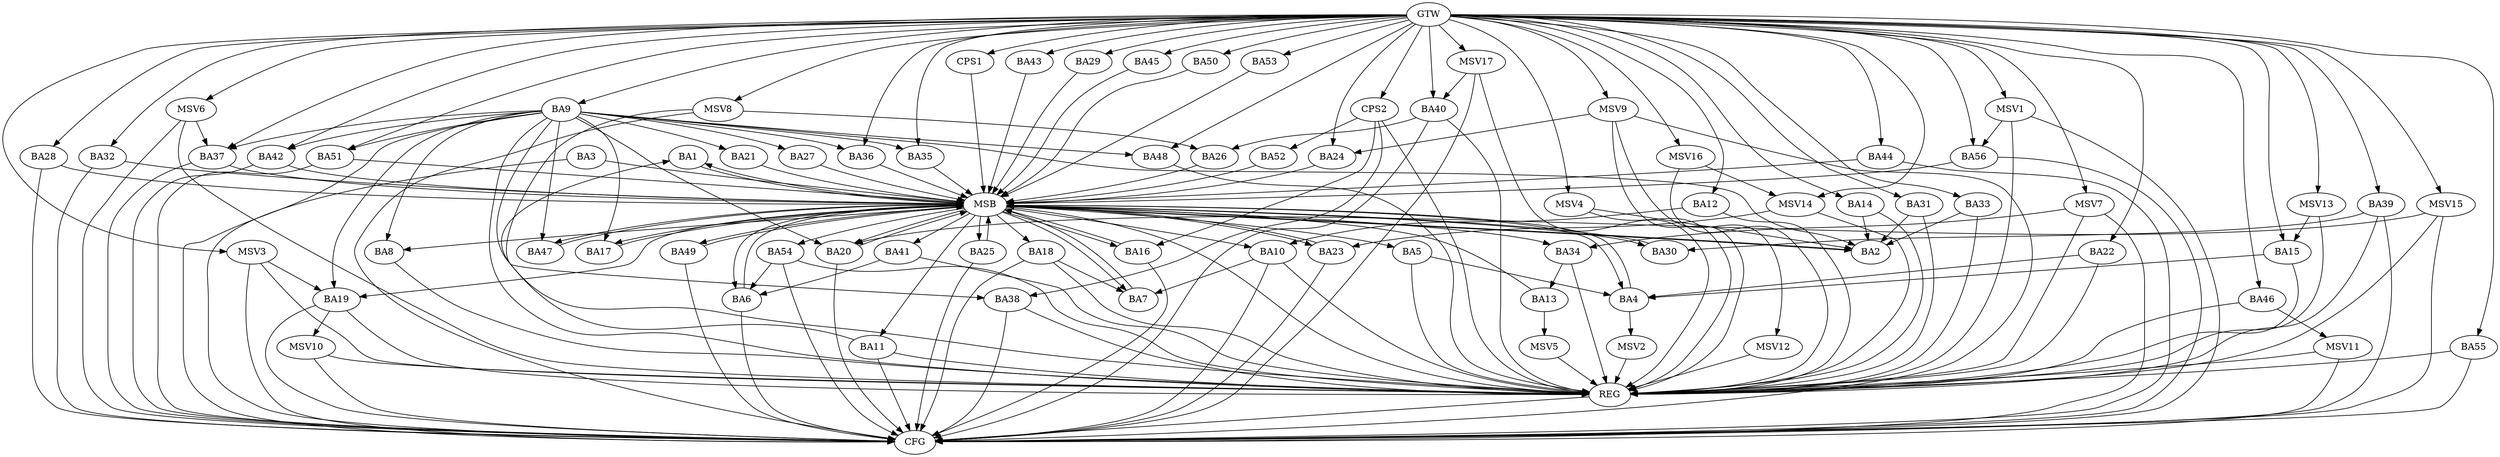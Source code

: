 strict digraph G {
  BA1 [ label="BA1" ];
  BA2 [ label="BA2" ];
  BA3 [ label="BA3" ];
  BA4 [ label="BA4" ];
  BA5 [ label="BA5" ];
  BA6 [ label="BA6" ];
  BA7 [ label="BA7" ];
  BA8 [ label="BA8" ];
  BA9 [ label="BA9" ];
  BA10 [ label="BA10" ];
  BA11 [ label="BA11" ];
  BA12 [ label="BA12" ];
  BA13 [ label="BA13" ];
  BA14 [ label="BA14" ];
  BA15 [ label="BA15" ];
  BA16 [ label="BA16" ];
  BA17 [ label="BA17" ];
  BA18 [ label="BA18" ];
  BA19 [ label="BA19" ];
  BA20 [ label="BA20" ];
  BA21 [ label="BA21" ];
  BA22 [ label="BA22" ];
  BA23 [ label="BA23" ];
  BA24 [ label="BA24" ];
  BA25 [ label="BA25" ];
  BA26 [ label="BA26" ];
  BA27 [ label="BA27" ];
  BA28 [ label="BA28" ];
  BA29 [ label="BA29" ];
  BA30 [ label="BA30" ];
  BA31 [ label="BA31" ];
  BA32 [ label="BA32" ];
  BA33 [ label="BA33" ];
  BA34 [ label="BA34" ];
  BA35 [ label="BA35" ];
  BA36 [ label="BA36" ];
  BA37 [ label="BA37" ];
  BA38 [ label="BA38" ];
  BA39 [ label="BA39" ];
  BA40 [ label="BA40" ];
  BA41 [ label="BA41" ];
  BA42 [ label="BA42" ];
  BA43 [ label="BA43" ];
  BA44 [ label="BA44" ];
  BA45 [ label="BA45" ];
  BA46 [ label="BA46" ];
  BA47 [ label="BA47" ];
  BA48 [ label="BA48" ];
  BA49 [ label="BA49" ];
  BA50 [ label="BA50" ];
  BA51 [ label="BA51" ];
  BA52 [ label="BA52" ];
  BA53 [ label="BA53" ];
  BA54 [ label="BA54" ];
  BA55 [ label="BA55" ];
  BA56 [ label="BA56" ];
  CPS1 [ label="CPS1" ];
  CPS2 [ label="CPS2" ];
  GTW [ label="GTW" ];
  REG [ label="REG" ];
  MSB [ label="MSB" ];
  CFG [ label="CFG" ];
  MSV1 [ label="MSV1" ];
  MSV2 [ label="MSV2" ];
  MSV3 [ label="MSV3" ];
  MSV4 [ label="MSV4" ];
  MSV5 [ label="MSV5" ];
  MSV6 [ label="MSV6" ];
  MSV7 [ label="MSV7" ];
  MSV8 [ label="MSV8" ];
  MSV9 [ label="MSV9" ];
  MSV10 [ label="MSV10" ];
  MSV11 [ label="MSV11" ];
  MSV12 [ label="MSV12" ];
  MSV13 [ label="MSV13" ];
  MSV14 [ label="MSV14" ];
  MSV15 [ label="MSV15" ];
  MSV16 [ label="MSV16" ];
  MSV17 [ label="MSV17" ];
  BA5 -> BA4;
  BA9 -> BA2;
  BA10 -> BA7;
  BA11 -> BA1;
  BA12 -> BA10;
  BA14 -> BA2;
  BA15 -> BA4;
  BA18 -> BA7;
  BA22 -> BA4;
  BA31 -> BA2;
  BA33 -> BA2;
  BA34 -> BA13;
  BA39 -> BA30;
  BA40 -> BA26;
  BA41 -> BA6;
  BA54 -> BA6;
  CPS2 -> BA52;
  CPS2 -> BA38;
  CPS2 -> BA16;
  GTW -> BA9;
  GTW -> BA12;
  GTW -> BA14;
  GTW -> BA15;
  GTW -> BA22;
  GTW -> BA24;
  GTW -> BA28;
  GTW -> BA29;
  GTW -> BA31;
  GTW -> BA32;
  GTW -> BA33;
  GTW -> BA35;
  GTW -> BA36;
  GTW -> BA37;
  GTW -> BA39;
  GTW -> BA40;
  GTW -> BA42;
  GTW -> BA43;
  GTW -> BA44;
  GTW -> BA45;
  GTW -> BA46;
  GTW -> BA48;
  GTW -> BA50;
  GTW -> BA51;
  GTW -> BA53;
  GTW -> BA55;
  GTW -> BA56;
  GTW -> CPS1;
  GTW -> CPS2;
  BA5 -> REG;
  BA8 -> REG;
  BA9 -> REG;
  BA10 -> REG;
  BA11 -> REG;
  BA12 -> REG;
  BA14 -> REG;
  BA15 -> REG;
  BA18 -> REG;
  BA19 -> REG;
  BA22 -> REG;
  BA31 -> REG;
  BA33 -> REG;
  BA34 -> REG;
  BA38 -> REG;
  BA39 -> REG;
  BA40 -> REG;
  BA41 -> REG;
  BA46 -> REG;
  BA48 -> REG;
  BA54 -> REG;
  BA55 -> REG;
  CPS2 -> REG;
  BA1 -> MSB;
  MSB -> BA2;
  MSB -> REG;
  BA2 -> MSB;
  MSB -> BA1;
  BA3 -> MSB;
  BA4 -> MSB;
  BA6 -> MSB;
  MSB -> BA4;
  BA7 -> MSB;
  BA13 -> MSB;
  BA16 -> MSB;
  BA17 -> MSB;
  MSB -> BA16;
  BA20 -> MSB;
  BA21 -> MSB;
  MSB -> BA11;
  BA23 -> MSB;
  MSB -> BA10;
  BA24 -> MSB;
  MSB -> BA7;
  BA25 -> MSB;
  BA26 -> MSB;
  BA27 -> MSB;
  BA28 -> MSB;
  BA29 -> MSB;
  BA30 -> MSB;
  MSB -> BA8;
  BA32 -> MSB;
  MSB -> BA25;
  BA35 -> MSB;
  MSB -> BA17;
  BA36 -> MSB;
  MSB -> BA6;
  BA37 -> MSB;
  BA42 -> MSB;
  MSB -> BA41;
  BA43 -> MSB;
  BA44 -> MSB;
  BA45 -> MSB;
  BA47 -> MSB;
  BA49 -> MSB;
  MSB -> BA19;
  BA50 -> MSB;
  MSB -> BA18;
  BA51 -> MSB;
  BA52 -> MSB;
  MSB -> BA34;
  BA53 -> MSB;
  BA56 -> MSB;
  CPS1 -> MSB;
  MSB -> BA30;
  MSB -> BA54;
  MSB -> BA23;
  MSB -> BA47;
  MSB -> BA49;
  MSB -> BA20;
  MSB -> BA5;
  BA44 -> CFG;
  BA19 -> CFG;
  BA39 -> CFG;
  BA23 -> CFG;
  BA20 -> CFG;
  BA38 -> CFG;
  BA55 -> CFG;
  BA28 -> CFG;
  BA3 -> CFG;
  BA51 -> CFG;
  BA40 -> CFG;
  BA54 -> CFG;
  BA10 -> CFG;
  BA6 -> CFG;
  BA25 -> CFG;
  BA49 -> CFG;
  BA18 -> CFG;
  BA32 -> CFG;
  BA37 -> CFG;
  BA16 -> CFG;
  BA42 -> CFG;
  BA11 -> CFG;
  BA56 -> CFG;
  REG -> CFG;
  BA9 -> CFG;
  BA9 -> BA51;
  BA9 -> BA8;
  BA9 -> BA37;
  BA9 -> BA27;
  BA9 -> BA20;
  BA9 -> BA47;
  BA9 -> BA17;
  BA9 -> BA19;
  BA9 -> BA42;
  BA9 -> BA38;
  BA9 -> BA36;
  BA9 -> BA35;
  BA9 -> BA21;
  BA9 -> BA48;
  MSV1 -> BA56;
  GTW -> MSV1;
  MSV1 -> REG;
  MSV1 -> CFG;
  BA4 -> MSV2;
  MSV2 -> REG;
  MSV3 -> BA19;
  GTW -> MSV3;
  MSV3 -> REG;
  MSV3 -> CFG;
  MSV4 -> BA2;
  GTW -> MSV4;
  MSV4 -> REG;
  BA13 -> MSV5;
  MSV5 -> REG;
  MSV6 -> BA37;
  GTW -> MSV6;
  MSV6 -> REG;
  MSV6 -> CFG;
  MSV7 -> BA34;
  GTW -> MSV7;
  MSV7 -> REG;
  MSV7 -> CFG;
  MSV8 -> BA26;
  GTW -> MSV8;
  MSV8 -> REG;
  MSV8 -> CFG;
  MSV9 -> BA24;
  GTW -> MSV9;
  MSV9 -> REG;
  MSV9 -> CFG;
  BA19 -> MSV10;
  MSV10 -> REG;
  MSV10 -> CFG;
  BA46 -> MSV11;
  MSV11 -> REG;
  MSV11 -> CFG;
  MSV9 -> MSV12;
  MSV12 -> REG;
  MSV13 -> BA15;
  GTW -> MSV13;
  MSV13 -> REG;
  MSV14 -> BA23;
  GTW -> MSV14;
  MSV14 -> REG;
  MSV15 -> BA20;
  GTW -> MSV15;
  MSV15 -> REG;
  MSV15 -> CFG;
  MSV16 -> MSV14;
  GTW -> MSV16;
  MSV16 -> REG;
  MSV17 -> BA40;
  GTW -> MSV17;
  MSV17 -> REG;
  MSV17 -> CFG;
}
